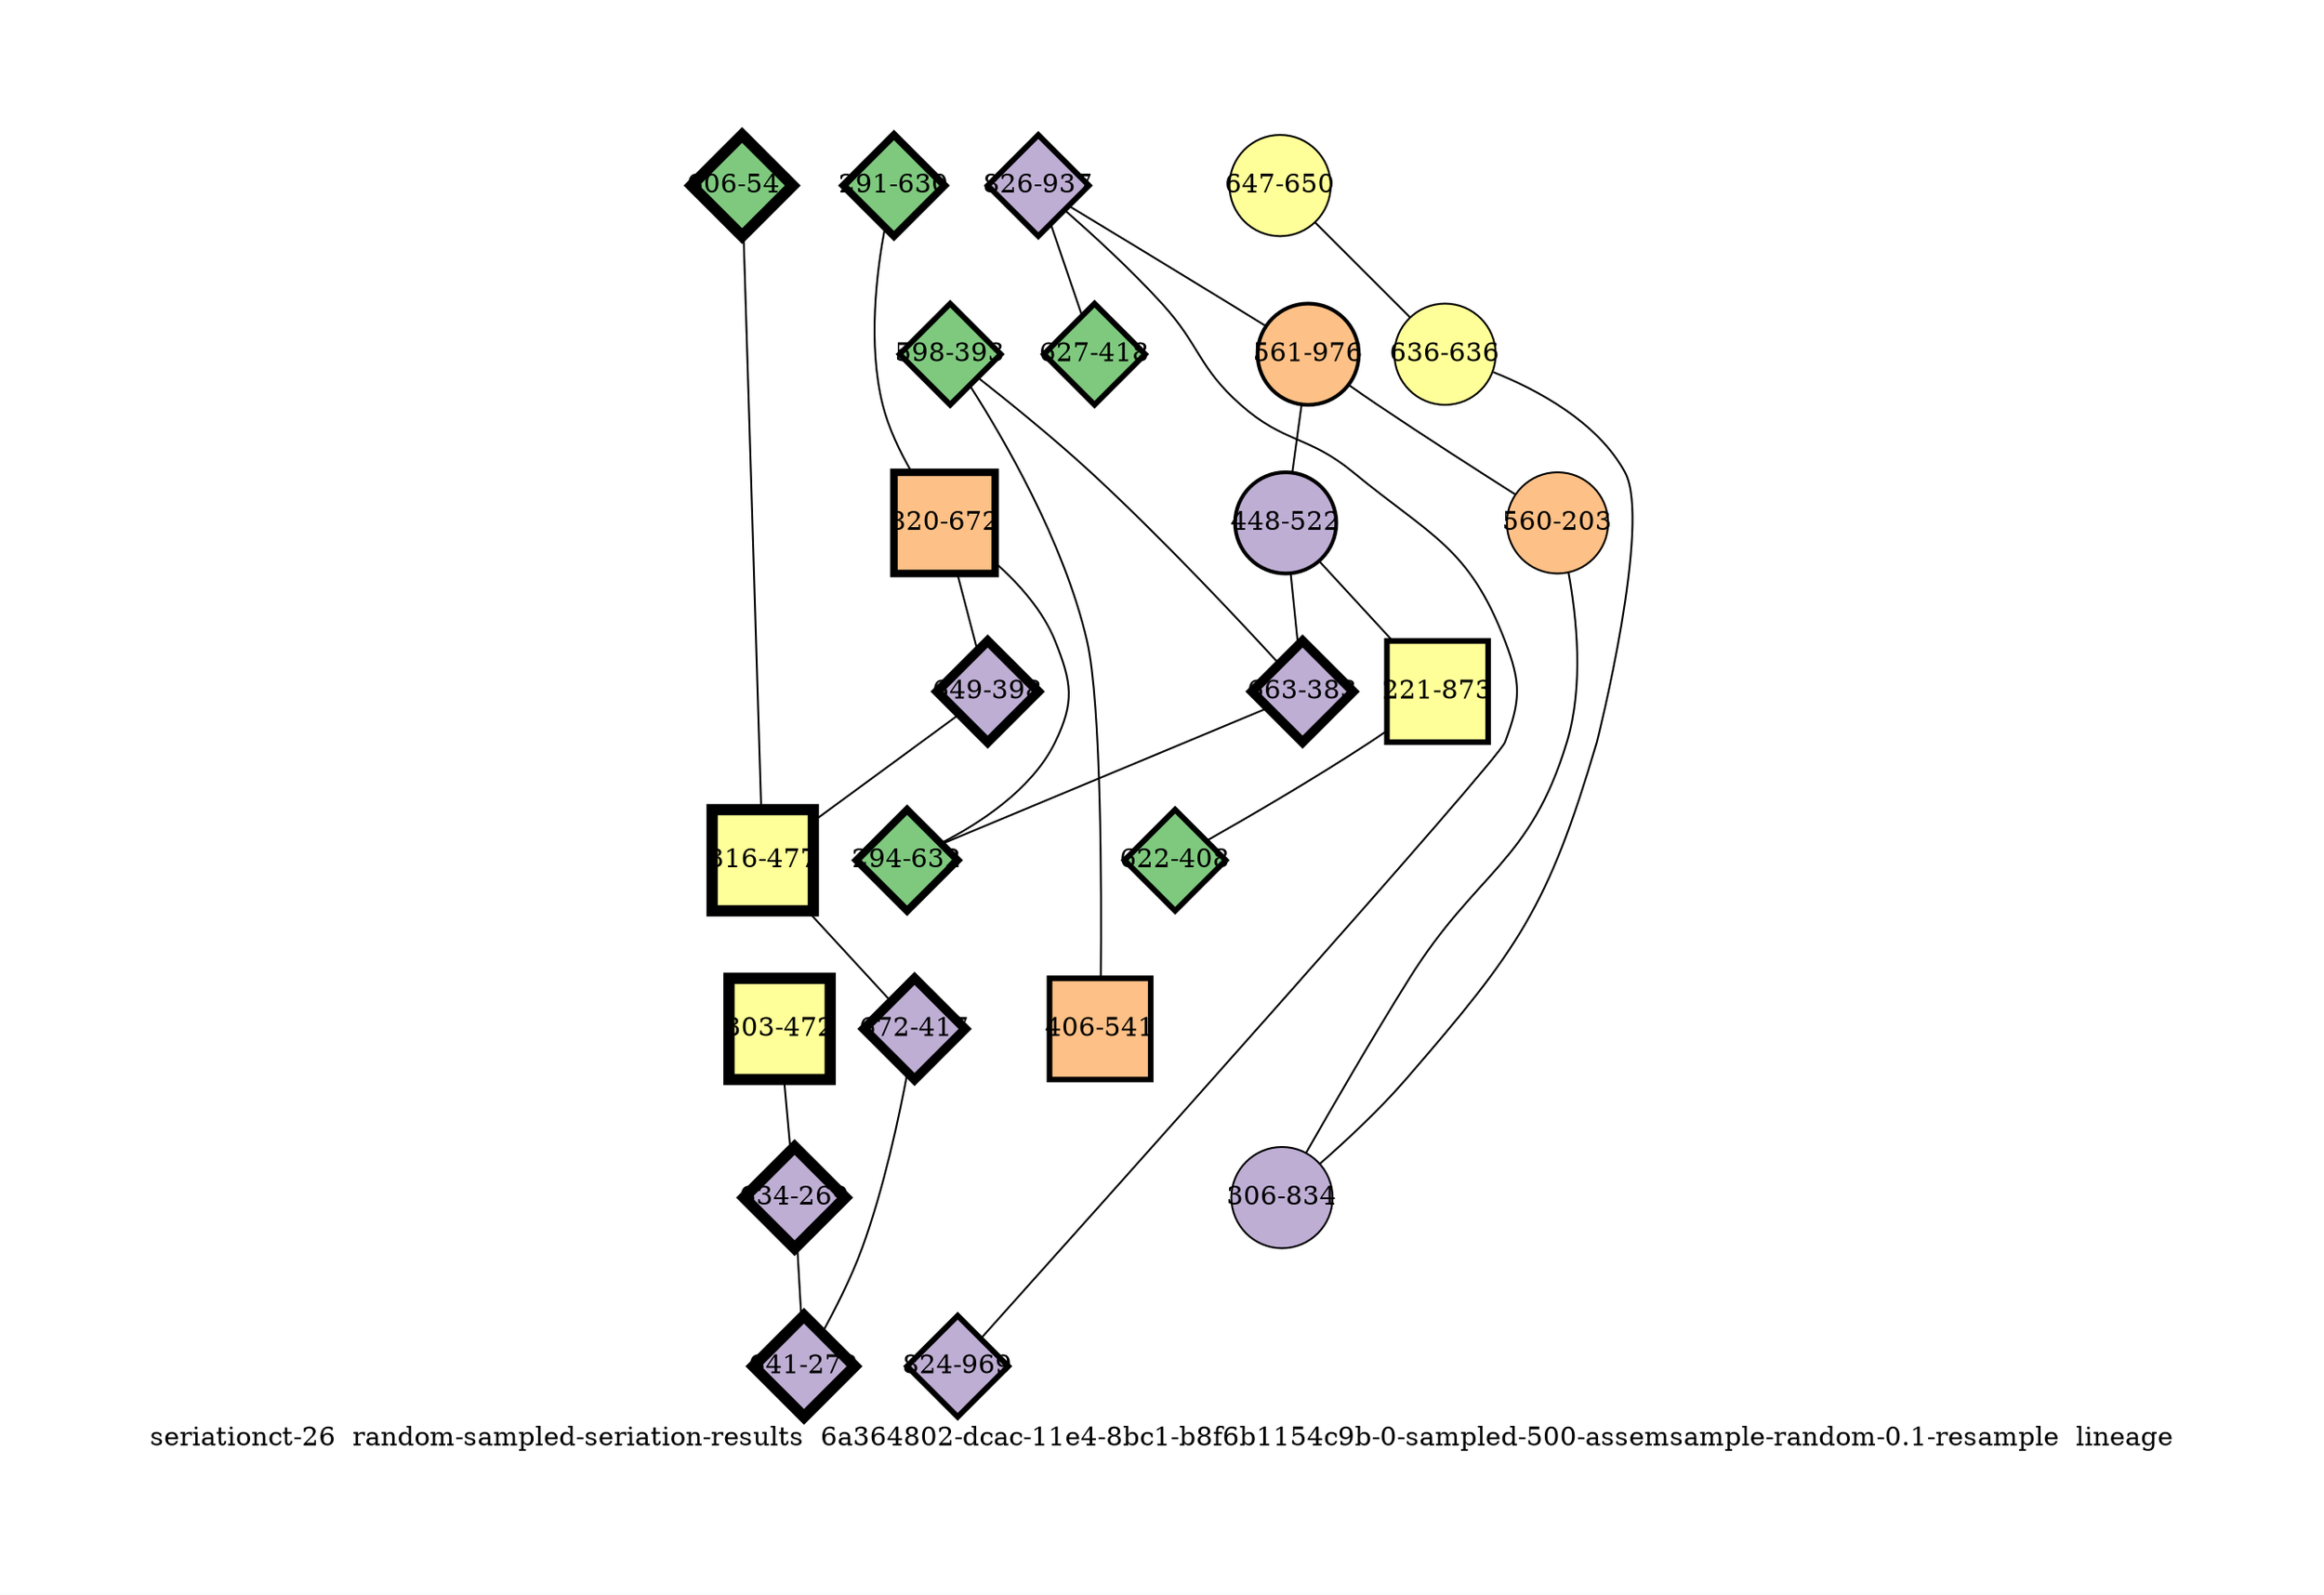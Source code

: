strict graph "seriationct-26  random-sampled-seriation-results  6a364802-dcac-11e4-8bc1-b8f6b1154c9b-0-sampled-500-assemsample-random-0.1-resample  lineage" {
labelloc=b;
ratio=auto;
pad="1.0";
label="seriationct-26  random-sampled-seriation-results  6a364802-dcac-11e4-8bc1-b8f6b1154c9b-0-sampled-500-assemsample-random-0.1-resample  lineage";
node [width="0.75", style=filled, fixedsize=true, height="0.75", shape=circle, label=""];
0 [xCoordinate="630.0", appears_in_slice=4, yCoordinate="291.0", colorscheme=accent6, lineage_id=2, short_label="291-630", label="291-630", shape=diamond, cluster_id=0, fillcolor=1, size="500.0", id=0, penwidth="4.0"];
1 [xCoordinate="937.0", appears_in_slice=3, yCoordinate="826.0", colorscheme=accent6, lineage_id=2, short_label="826-937", label="826-937", shape=diamond, cluster_id=1, fillcolor=2, size="500.0", id=1, penwidth="3.0"];
2 [xCoordinate="393.0", appears_in_slice=3, yCoordinate="598.0", colorscheme=accent6, lineage_id=2, short_label="598-393", label="598-393", shape=diamond, cluster_id=0, fillcolor=1, size="500.0", id=2, penwidth="3.0"];
3 [xCoordinate="976.0", appears_in_slice=2, yCoordinate="561.0", colorscheme=accent6, lineage_id=0, short_label="561-976", label="561-976", shape=circle, cluster_id=2, fillcolor=3, size="500.0", id=3, penwidth="2.0"];
4 [xCoordinate="522.0", appears_in_slice=2, yCoordinate="448.0", colorscheme=accent6, lineage_id=0, short_label="448-522", label="448-522", shape=circle, cluster_id=1, fillcolor=2, size="500.0", id=4, penwidth="2.0"];
5 [xCoordinate="541.0", appears_in_slice=6, yCoordinate="606.0", colorscheme=accent6, lineage_id=2, short_label="606-541", label="606-541", shape=diamond, cluster_id=0, fillcolor=1, size="500.0", id=5, penwidth="6.0"];
6 [xCoordinate="672.0", appears_in_slice=4, yCoordinate="820.0", colorscheme=accent6, lineage_id=1, short_label="820-672", label="820-672", shape=square, cluster_id=2, fillcolor=3, size="500.0", id=6, penwidth="4.0"];
7 [xCoordinate="203.0", appears_in_slice=1, yCoordinate="560.0", colorscheme=accent6, lineage_id=0, short_label="560-203", label="560-203", shape=circle, cluster_id=2, fillcolor=3, size="500.0", id=7, penwidth="1.0"];
8 [xCoordinate="873.0", appears_in_slice=3, yCoordinate="221.0", colorscheme=accent6, lineage_id=1, short_label="221-873", label="221-873", shape=square, cluster_id=3, fillcolor=4, size="500.0", id=8, penwidth="3.0"];
9 [xCoordinate="398.0", appears_in_slice=5, yCoordinate="649.0", colorscheme=accent6, lineage_id=2, short_label="649-398", label="649-398", shape=diamond, cluster_id=1, fillcolor=2, size="500.0", id=9, penwidth="5.0"];
10 [xCoordinate="650.0", appears_in_slice=1, yCoordinate="647.0", colorscheme=accent6, lineage_id=0, short_label="647-650", label="647-650", shape=circle, cluster_id=3, fillcolor=4, size="500.0", id=10, penwidth="1.0"];
11 [xCoordinate="969.0", appears_in_slice=3, yCoordinate="824.0", colorscheme=accent6, lineage_id=2, short_label="824-969", label="824-969", shape=diamond, cluster_id=1, fillcolor=2, size="500.0", id=11, penwidth="3.0"];
12 [xCoordinate="383.0", appears_in_slice=5, yCoordinate="663.0", colorscheme=accent6, lineage_id=2, short_label="663-383", label="663-383", shape=diamond, cluster_id=1, fillcolor=2, size="500.0", id=12, penwidth="5.0"];
13 [xCoordinate="636.0", appears_in_slice=1, yCoordinate="636.0", colorscheme=accent6, lineage_id=0, short_label="636-636", label="636-636", shape=circle, cluster_id=3, fillcolor=4, size="500.0", id=13, penwidth="1.0"];
14 [xCoordinate="632.0", appears_in_slice=4, yCoordinate="294.0", colorscheme=accent6, lineage_id=2, short_label="294-632", label="294-632", shape=diamond, cluster_id=0, fillcolor=1, size="500.0", id=14, penwidth="4.0"];
15 [xCoordinate="834.0", appears_in_slice=1, yCoordinate="306.0", colorscheme=accent6, lineage_id=0, short_label="306-834", label="306-834", shape=circle, cluster_id=1, fillcolor=2, size="500.0", id=15, penwidth="1.0"];
16 [xCoordinate="408.0", appears_in_slice=3, yCoordinate="622.0", colorscheme=accent6, lineage_id=2, short_label="622-408", label="622-408", shape=diamond, cluster_id=0, fillcolor=1, size="500.0", id=16, penwidth="3.0"];
17 [xCoordinate="472.0", appears_in_slice=6, yCoordinate="303.0", colorscheme=accent6, lineage_id=1, short_label="303-472", label="303-472", shape=square, cluster_id=3, fillcolor=4, size="500.0", id=17, penwidth="6.0"];
18 [xCoordinate="541.0", appears_in_slice=3, yCoordinate="406.0", colorscheme=accent6, lineage_id=1, short_label="406-541", label="406-541", shape=square, cluster_id=2, fillcolor=3, size="500.0", id=18, penwidth="3.0"];
19 [xCoordinate="477.0", appears_in_slice=6, yCoordinate="316.0", colorscheme=accent6, lineage_id=1, short_label="316-477", label="316-477", shape=square, cluster_id=3, fillcolor=4, size="500.0", id=19, penwidth="6.0"];
20 [xCoordinate="269.0", appears_in_slice=6, yCoordinate="634.0", colorscheme=accent6, lineage_id=2, short_label="634-269", label="634-269", shape=diamond, cluster_id=1, fillcolor=2, size="500.0", id=20, penwidth="6.0"];
21 [xCoordinate="418.0", appears_in_slice=3, yCoordinate="627.0", colorscheme=accent6, lineage_id=2, short_label="627-418", label="627-418", shape=diamond, cluster_id=0, fillcolor=1, size="500.0", id=21, penwidth="3.0"];
22 [xCoordinate="417.0", appears_in_slice=5, yCoordinate="672.0", colorscheme=accent6, lineage_id=2, short_label="672-417", label="672-417", shape=diamond, cluster_id=1, fillcolor=2, size="500.0", id=22, penwidth="5.0"];
23 [xCoordinate="272.0", appears_in_slice=6, yCoordinate="641.0", colorscheme=accent6, lineage_id=2, short_label="641-272", label="641-272", shape=diamond, cluster_id=1, fillcolor=2, size="500.0", id=23, penwidth="6.0"];
0 -- 6  [inverseweight="22.0970869121", weight="0.0452548339959"];
1 -- 3  [inverseweight="3.24511167595", weight="0.308155804748"];
1 -- 11  [inverseweight="16.378044552", weight="0.0610573500899"];
1 -- 21  [inverseweight="22.7743759337", weight="0.0439089968002"];
2 -- 18  [inverseweight="43.8529009654", weight="0.022803508502"];
2 -- 12  [inverseweight="1.37484095729", weight="0.72735685877"];
3 -- 4  [inverseweight="2.21577575924", weight="0.451309206642"];
3 -- 7  [inverseweight="1.60482429179", weight="0.623121176016"];
4 -- 8  [inverseweight="2.47488363371", weight="0.404059401574"];
4 -- 12  [inverseweight="3.32860268226", weight="0.30042636369"];
5 -- 19  [inverseweight="3.51156153548", weight="0.284773594281"];
6 -- 9  [inverseweight="1.69584113128", weight="0.589677878167"];
6 -- 14  [inverseweight="14.9671085022", weight="0.066813172354"];
7 -- 15  [inverseweight="1.64470124906", weight="0.608013157752"];
8 -- 16  [inverseweight="12.2646312338", weight="0.0815352684426"];
9 -- 19  [inverseweight="2.27880907378", weight="0.438825705719"];
10 -- 13  [inverseweight="13.1944953492", weight="0.075789181286"];
12 -- 14  [inverseweight="2.04022159642", weight="0.490142836324"];
13 -- 15  [inverseweight="1.77229207466", weight="0.564241083226"];
17 -- 20  [inverseweight="15.5794238212", weight="0.0641872261435"];
19 -- 22  [inverseweight="1.81610574007", weight="0.550628731542"];
20 -- 23  [inverseweight="5.04767325603", weight="0.198111079953"];
22 -- 23  [inverseweight="2.51953920431", weight="0.396897971776"];
}
